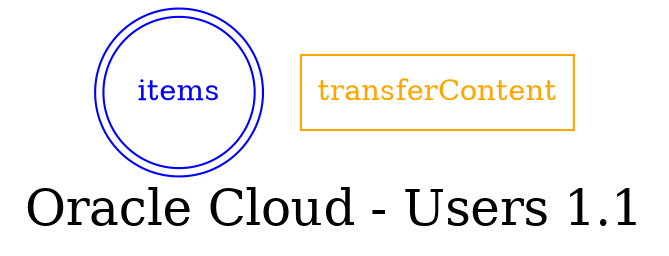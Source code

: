 digraph LexiconGraph {
graph[label="Oracle Cloud - Users 1.1", fontsize=24]
splines=true
"items" [color=blue, fontcolor=blue, shape=doublecircle]
"transferContent" [color=orange, fontcolor=orange, shape=box]
}
